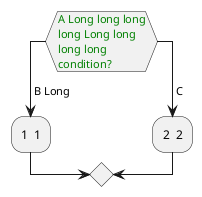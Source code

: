 {
  "sha1": "dkz9psty7znb9p1v8b28hjt7gfx8mxj",
  "insertion": {
    "when": "2024-06-01T09:03:03.154Z",
    "url": "https://forum.plantuml.net/14529/activity-style-allow-style-diamond-internal-label-external",
    "user": "plantuml@gmail.com"
  }
}
@startuml
<style>
activityDiagram {
  MaximumWidth 100
  diamond {
    FontColor green
  }
}
</style>
switch (A Long long long long Long long long long  condition? )
case ( B Long )
   :1  1;
case ( C  )
   :2  2;
endswitch

@enduml
